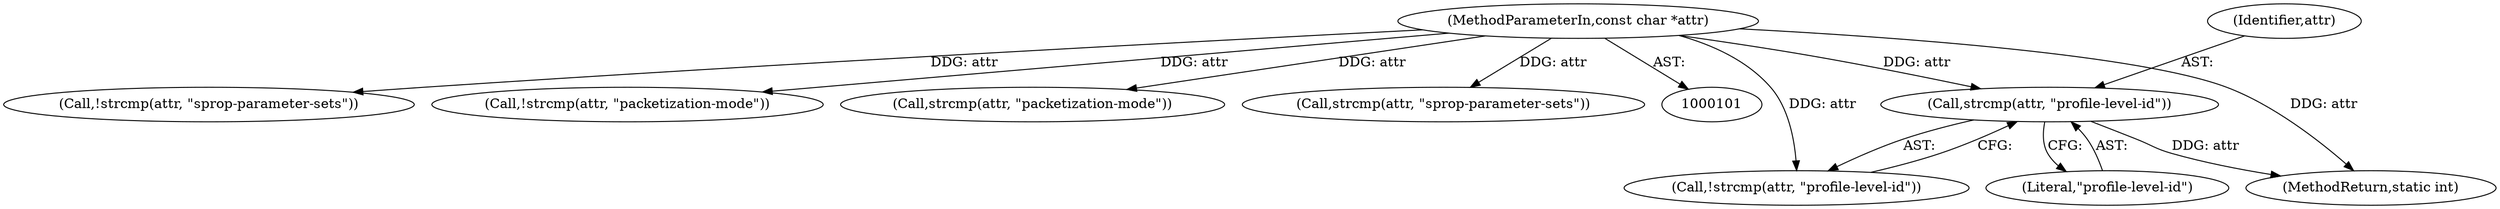 digraph "0_FFmpeg_c42a1388a6d1bfd8001bf6a4241d8ca27e49326d@API" {
"1000145" [label="(Call,strcmp(attr, \"profile-level-id\"))"];
"1000105" [label="(MethodParameterIn,const char *attr)"];
"1000224" [label="(MethodReturn,static int)"];
"1000160" [label="(Call,!strcmp(attr, \"sprop-parameter-sets\"))"];
"1000145" [label="(Call,strcmp(attr, \"profile-level-id\"))"];
"1000146" [label="(Identifier,attr)"];
"1000105" [label="(MethodParameterIn,const char *attr)"];
"1000115" [label="(Call,!strcmp(attr, \"packetization-mode\"))"];
"1000144" [label="(Call,!strcmp(attr, \"profile-level-id\"))"];
"1000116" [label="(Call,strcmp(attr, \"packetization-mode\"))"];
"1000147" [label="(Literal,\"profile-level-id\")"];
"1000161" [label="(Call,strcmp(attr, \"sprop-parameter-sets\"))"];
"1000145" -> "1000144"  [label="AST: "];
"1000145" -> "1000147"  [label="CFG: "];
"1000146" -> "1000145"  [label="AST: "];
"1000147" -> "1000145"  [label="AST: "];
"1000144" -> "1000145"  [label="CFG: "];
"1000145" -> "1000224"  [label="DDG: attr"];
"1000105" -> "1000145"  [label="DDG: attr"];
"1000105" -> "1000101"  [label="AST: "];
"1000105" -> "1000224"  [label="DDG: attr"];
"1000105" -> "1000115"  [label="DDG: attr"];
"1000105" -> "1000116"  [label="DDG: attr"];
"1000105" -> "1000144"  [label="DDG: attr"];
"1000105" -> "1000160"  [label="DDG: attr"];
"1000105" -> "1000161"  [label="DDG: attr"];
}
